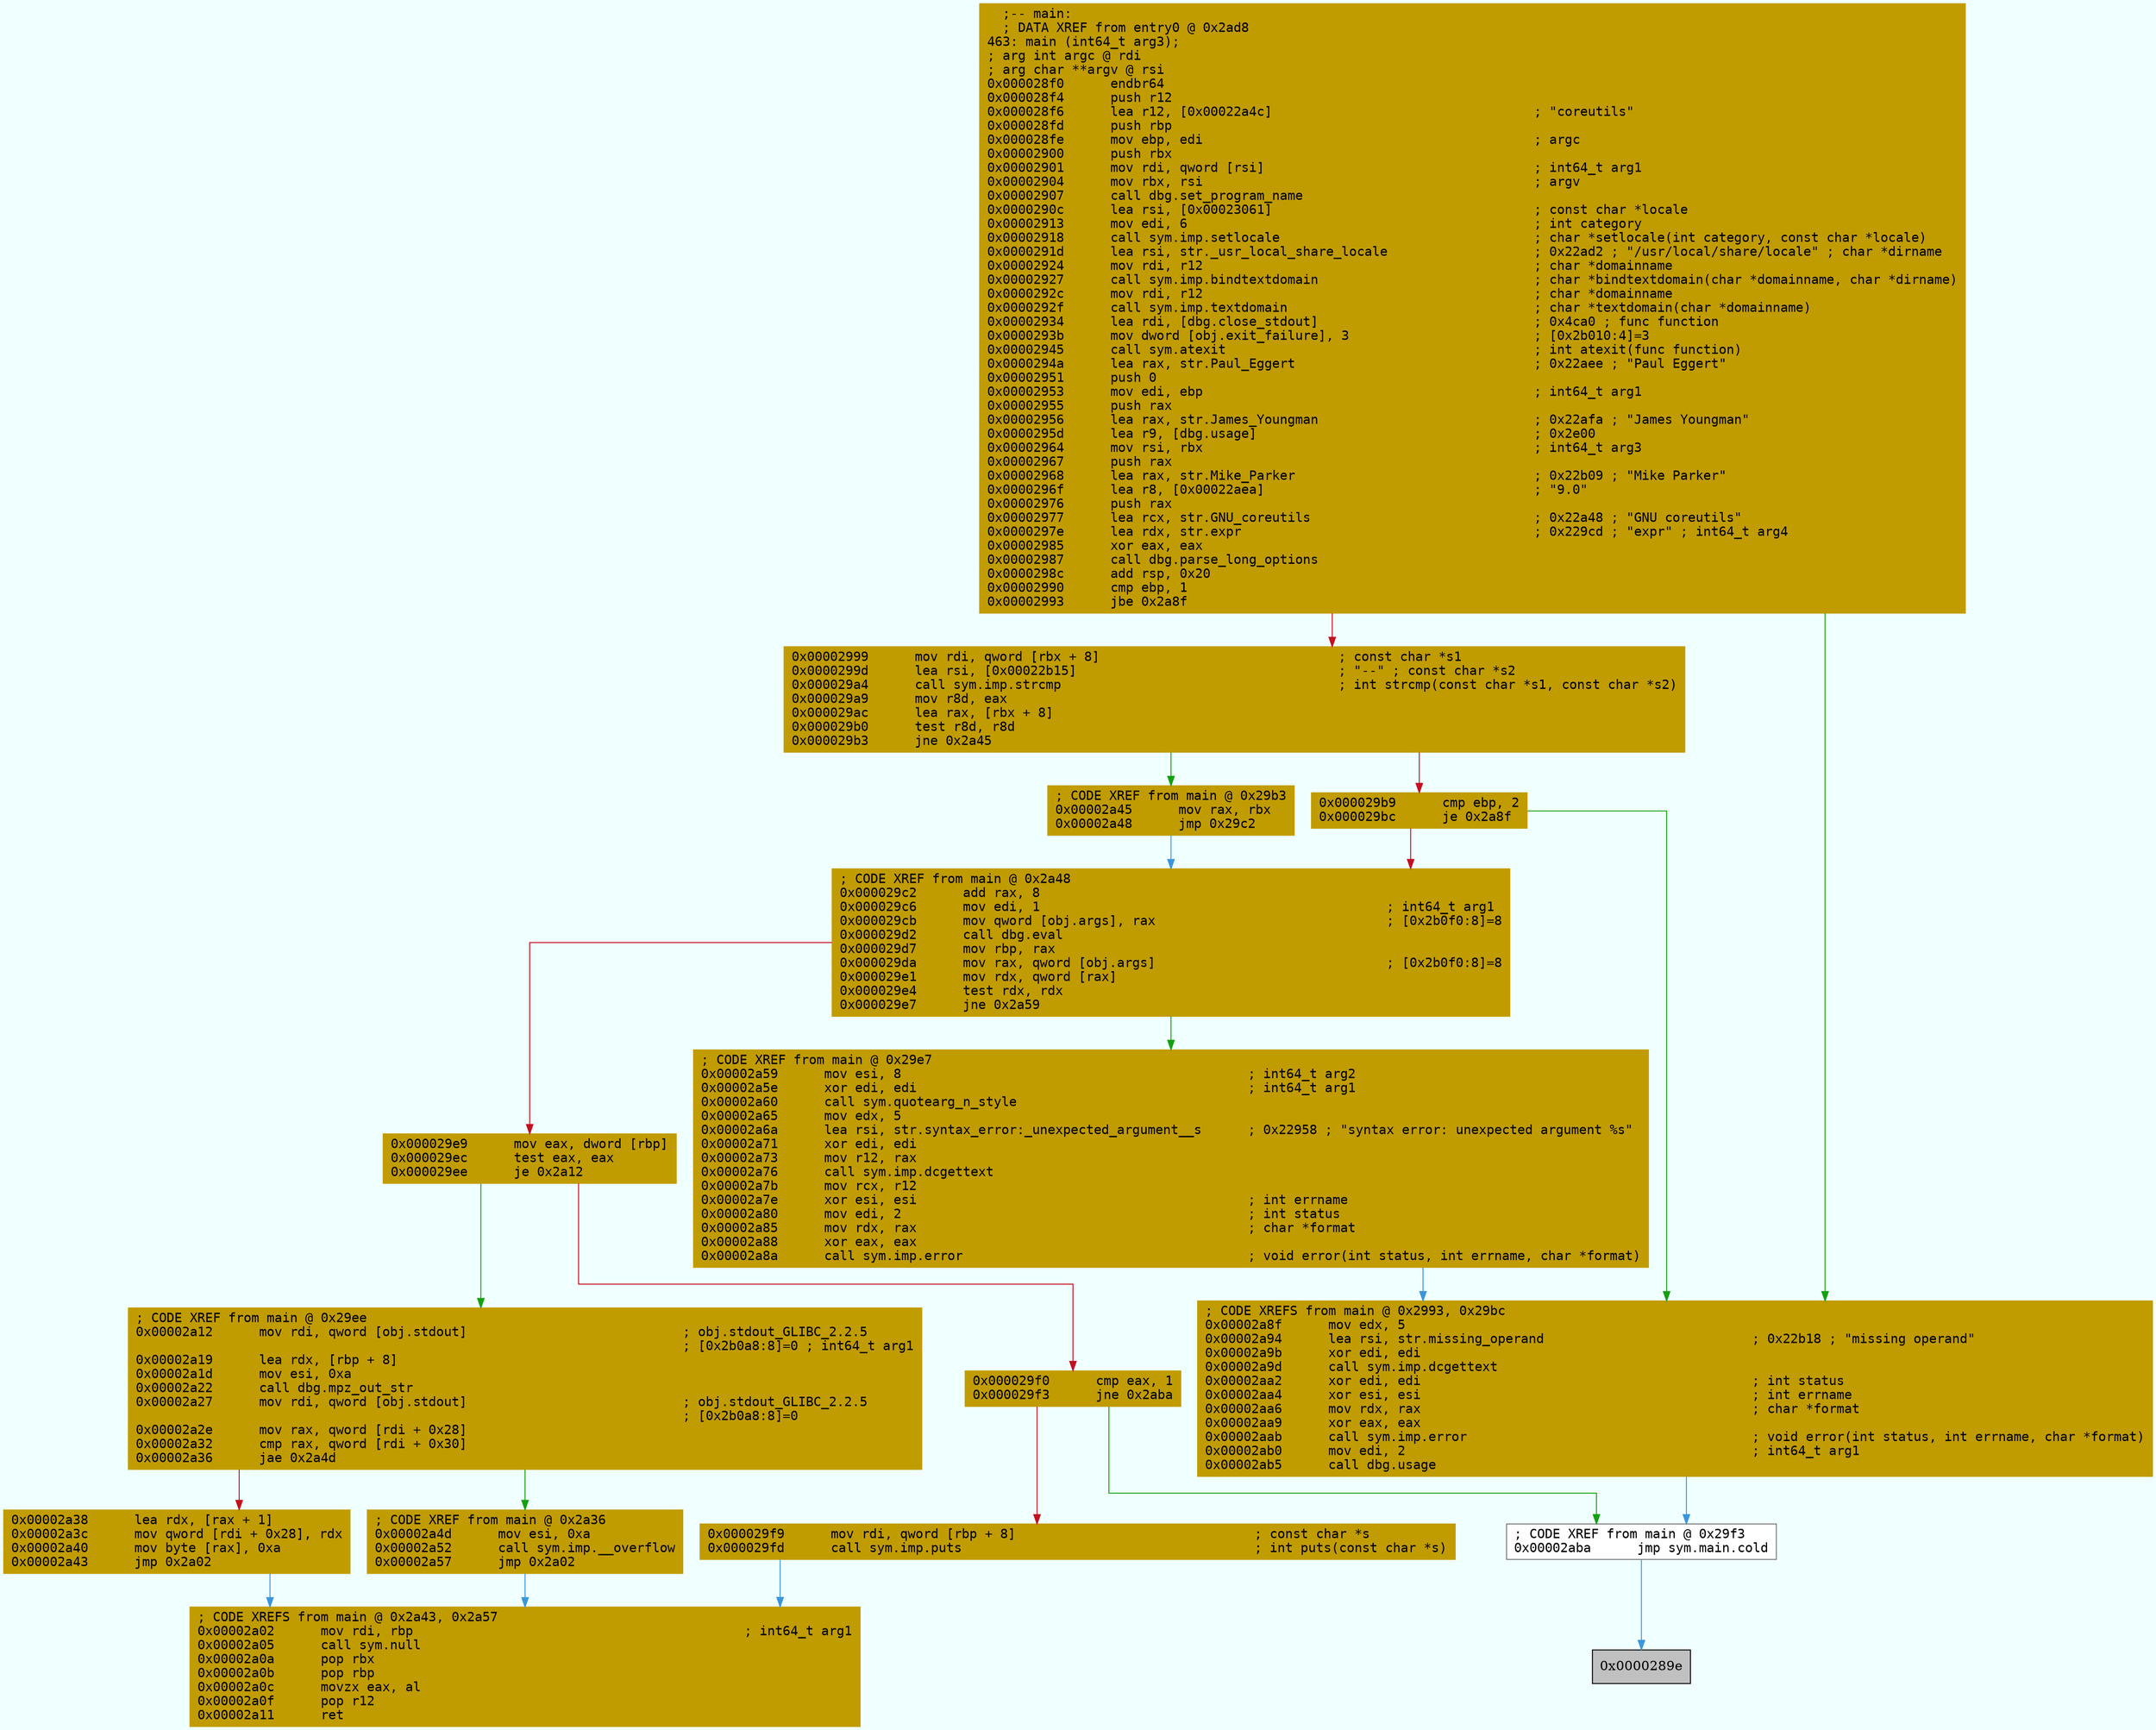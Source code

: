 digraph code {
	graph [bgcolor=azure fontsize=8 fontname="Courier" splines="ortho"];
	node [fillcolor=gray style=filled shape=box];
	edge [arrowhead="normal"];
	"0x000028f0" [URL="main/0x000028f0", fillcolor="#c19c00",color="#c19c00", fontname="Courier",label="  ;-- main:\l  ; DATA XREF from entry0 @ 0x2ad8\l463: main (int64_t arg3);\l; arg int argc @ rdi\l; arg char **argv @ rsi\l0x000028f0      endbr64\l0x000028f4      push r12\l0x000028f6      lea r12, [0x00022a4c]                                  ; \"coreutils\"\l0x000028fd      push rbp\l0x000028fe      mov ebp, edi                                           ; argc\l0x00002900      push rbx\l0x00002901      mov rdi, qword [rsi]                                   ; int64_t arg1\l0x00002904      mov rbx, rsi                                           ; argv\l0x00002907      call dbg.set_program_name\l0x0000290c      lea rsi, [0x00023061]                                  ; const char *locale\l0x00002913      mov edi, 6                                             ; int category\l0x00002918      call sym.imp.setlocale                                 ; char *setlocale(int category, const char *locale)\l0x0000291d      lea rsi, str._usr_local_share_locale                   ; 0x22ad2 ; \"/usr/local/share/locale\" ; char *dirname\l0x00002924      mov rdi, r12                                           ; char *domainname\l0x00002927      call sym.imp.bindtextdomain                            ; char *bindtextdomain(char *domainname, char *dirname)\l0x0000292c      mov rdi, r12                                           ; char *domainname\l0x0000292f      call sym.imp.textdomain                                ; char *textdomain(char *domainname)\l0x00002934      lea rdi, [dbg.close_stdout]                            ; 0x4ca0 ; func function\l0x0000293b      mov dword [obj.exit_failure], 3                        ; [0x2b010:4]=3\l0x00002945      call sym.atexit                                        ; int atexit(func function)\l0x0000294a      lea rax, str.Paul_Eggert                               ; 0x22aee ; \"Paul Eggert\"\l0x00002951      push 0\l0x00002953      mov edi, ebp                                           ; int64_t arg1\l0x00002955      push rax\l0x00002956      lea rax, str.James_Youngman                            ; 0x22afa ; \"James Youngman\"\l0x0000295d      lea r9, [dbg.usage]                                    ; 0x2e00\l0x00002964      mov rsi, rbx                                           ; int64_t arg3\l0x00002967      push rax\l0x00002968      lea rax, str.Mike_Parker                               ; 0x22b09 ; \"Mike Parker\"\l0x0000296f      lea r8, [0x00022aea]                                   ; \"9.0\"\l0x00002976      push rax\l0x00002977      lea rcx, str.GNU_coreutils                             ; 0x22a48 ; \"GNU coreutils\"\l0x0000297e      lea rdx, str.expr                                      ; 0x229cd ; \"expr\" ; int64_t arg4\l0x00002985      xor eax, eax\l0x00002987      call dbg.parse_long_options\l0x0000298c      add rsp, 0x20\l0x00002990      cmp ebp, 1\l0x00002993      jbe 0x2a8f\l"]
	"0x00002999" [URL="main/0x00002999", fillcolor="#c19c00",color="#c19c00", fontname="Courier",label="0x00002999      mov rdi, qword [rbx + 8]                               ; const char *s1\l0x0000299d      lea rsi, [0x00022b15]                                  ; \"--\" ; const char *s2\l0x000029a4      call sym.imp.strcmp                                    ; int strcmp(const char *s1, const char *s2)\l0x000029a9      mov r8d, eax\l0x000029ac      lea rax, [rbx + 8]\l0x000029b0      test r8d, r8d\l0x000029b3      jne 0x2a45\l"]
	"0x000029b9" [URL="main/0x000029b9", fillcolor="#c19c00",color="#c19c00", fontname="Courier",label="0x000029b9      cmp ebp, 2\l0x000029bc      je 0x2a8f\l"]
	"0x000029c2" [URL="main/0x000029c2", fillcolor="#c19c00",color="#c19c00", fontname="Courier",label="; CODE XREF from main @ 0x2a48\l0x000029c2      add rax, 8\l0x000029c6      mov edi, 1                                             ; int64_t arg1\l0x000029cb      mov qword [obj.args], rax                              ; [0x2b0f0:8]=8\l0x000029d2      call dbg.eval\l0x000029d7      mov rbp, rax\l0x000029da      mov rax, qword [obj.args]                              ; [0x2b0f0:8]=8\l0x000029e1      mov rdx, qword [rax]\l0x000029e4      test rdx, rdx\l0x000029e7      jne 0x2a59\l"]
	"0x000029e9" [URL="main/0x000029e9", fillcolor="#c19c00",color="#c19c00", fontname="Courier",label="0x000029e9      mov eax, dword [rbp]\l0x000029ec      test eax, eax\l0x000029ee      je 0x2a12\l"]
	"0x000029f0" [URL="main/0x000029f0", fillcolor="#c19c00",color="#c19c00", fontname="Courier",label="0x000029f0      cmp eax, 1\l0x000029f3      jne 0x2aba\l"]
	"0x000029f9" [URL="main/0x000029f9", fillcolor="#c19c00",color="#c19c00", fontname="Courier",label="0x000029f9      mov rdi, qword [rbp + 8]                               ; const char *s\l0x000029fd      call sym.imp.puts                                      ; int puts(const char *s)\l"]
	"0x00002a02" [URL="main/0x00002a02", fillcolor="#c19c00",color="#c19c00", fontname="Courier",label="; CODE XREFS from main @ 0x2a43, 0x2a57\l0x00002a02      mov rdi, rbp                                           ; int64_t arg1\l0x00002a05      call sym.null\l0x00002a0a      pop rbx\l0x00002a0b      pop rbp\l0x00002a0c      movzx eax, al\l0x00002a0f      pop r12\l0x00002a11      ret\l"]
	"0x00002a12" [URL="main/0x00002a12", fillcolor="#c19c00",color="#c19c00", fontname="Courier",label="; CODE XREF from main @ 0x29ee\l0x00002a12      mov rdi, qword [obj.stdout]                            ; obj.stdout_GLIBC_2.2.5\l                                                                       ; [0x2b0a8:8]=0 ; int64_t arg1\l0x00002a19      lea rdx, [rbp + 8]\l0x00002a1d      mov esi, 0xa\l0x00002a22      call dbg.mpz_out_str\l0x00002a27      mov rdi, qword [obj.stdout]                            ; obj.stdout_GLIBC_2.2.5\l                                                                       ; [0x2b0a8:8]=0\l0x00002a2e      mov rax, qword [rdi + 0x28]\l0x00002a32      cmp rax, qword [rdi + 0x30]\l0x00002a36      jae 0x2a4d\l"]
	"0x00002a38" [URL="main/0x00002a38", fillcolor="#c19c00",color="#c19c00", fontname="Courier",label="0x00002a38      lea rdx, [rax + 1]\l0x00002a3c      mov qword [rdi + 0x28], rdx\l0x00002a40      mov byte [rax], 0xa\l0x00002a43      jmp 0x2a02\l"]
	"0x00002a45" [URL="main/0x00002a45", fillcolor="#c19c00",color="#c19c00", fontname="Courier",label="; CODE XREF from main @ 0x29b3\l0x00002a45      mov rax, rbx\l0x00002a48      jmp 0x29c2\l"]
	"0x00002a4d" [URL="main/0x00002a4d", fillcolor="#c19c00",color="#c19c00", fontname="Courier",label="; CODE XREF from main @ 0x2a36\l0x00002a4d      mov esi, 0xa\l0x00002a52      call sym.imp.__overflow\l0x00002a57      jmp 0x2a02\l"]
	"0x00002a59" [URL="main/0x00002a59", fillcolor="#c19c00",color="#c19c00", fontname="Courier",label="; CODE XREF from main @ 0x29e7\l0x00002a59      mov esi, 8                                             ; int64_t arg2\l0x00002a5e      xor edi, edi                                           ; int64_t arg1\l0x00002a60      call sym.quotearg_n_style\l0x00002a65      mov edx, 5\l0x00002a6a      lea rsi, str.syntax_error:_unexpected_argument__s      ; 0x22958 ; \"syntax error: unexpected argument %s\"\l0x00002a71      xor edi, edi\l0x00002a73      mov r12, rax\l0x00002a76      call sym.imp.dcgettext\l0x00002a7b      mov rcx, r12\l0x00002a7e      xor esi, esi                                           ; int errname\l0x00002a80      mov edi, 2                                             ; int status\l0x00002a85      mov rdx, rax                                           ; char *format\l0x00002a88      xor eax, eax\l0x00002a8a      call sym.imp.error                                     ; void error(int status, int errname, char *format)\l"]
	"0x00002a8f" [URL="main/0x00002a8f", fillcolor="#c19c00",color="#c19c00", fontname="Courier",label="; CODE XREFS from main @ 0x2993, 0x29bc\l0x00002a8f      mov edx, 5\l0x00002a94      lea rsi, str.missing_operand                           ; 0x22b18 ; \"missing operand\"\l0x00002a9b      xor edi, edi\l0x00002a9d      call sym.imp.dcgettext\l0x00002aa2      xor edi, edi                                           ; int status\l0x00002aa4      xor esi, esi                                           ; int errname\l0x00002aa6      mov rdx, rax                                           ; char *format\l0x00002aa9      xor eax, eax\l0x00002aab      call sym.imp.error                                     ; void error(int status, int errname, char *format)\l0x00002ab0      mov edi, 2                                             ; int64_t arg1\l0x00002ab5      call dbg.usage\l"]
	"0x00002aba" [URL="main/0x00002aba", fillcolor="white",color="#767676", fontname="Courier",label="; CODE XREF from main @ 0x29f3\l0x00002aba      jmp sym.main.cold\l"]
        "0x000028f0" -> "0x00002a8f" [color="#13a10e"];
        "0x000028f0" -> "0x00002999" [color="#c50f1f"];
        "0x00002999" -> "0x00002a45" [color="#13a10e"];
        "0x00002999" -> "0x000029b9" [color="#c50f1f"];
        "0x000029b9" -> "0x00002a8f" [color="#13a10e"];
        "0x000029b9" -> "0x000029c2" [color="#c50f1f"];
        "0x000029c2" -> "0x00002a59" [color="#13a10e"];
        "0x000029c2" -> "0x000029e9" [color="#c50f1f"];
        "0x000029e9" -> "0x00002a12" [color="#13a10e"];
        "0x000029e9" -> "0x000029f0" [color="#c50f1f"];
        "0x000029f0" -> "0x00002aba" [color="#13a10e"];
        "0x000029f0" -> "0x000029f9" [color="#c50f1f"];
        "0x000029f9" -> "0x00002a02" [color="#3a96dd"];
        "0x00002a12" -> "0x00002a4d" [color="#13a10e"];
        "0x00002a12" -> "0x00002a38" [color="#c50f1f"];
        "0x00002a38" -> "0x00002a02" [color="#3a96dd"];
        "0x00002a45" -> "0x000029c2" [color="#3a96dd"];
        "0x00002a4d" -> "0x00002a02" [color="#3a96dd"];
        "0x00002a59" -> "0x00002a8f" [color="#3a96dd"];
        "0x00002a8f" -> "0x00002aba" [color="#3a96dd"];
        "0x00002aba" -> "0x0000289e" [color="#3a96dd"];
}
